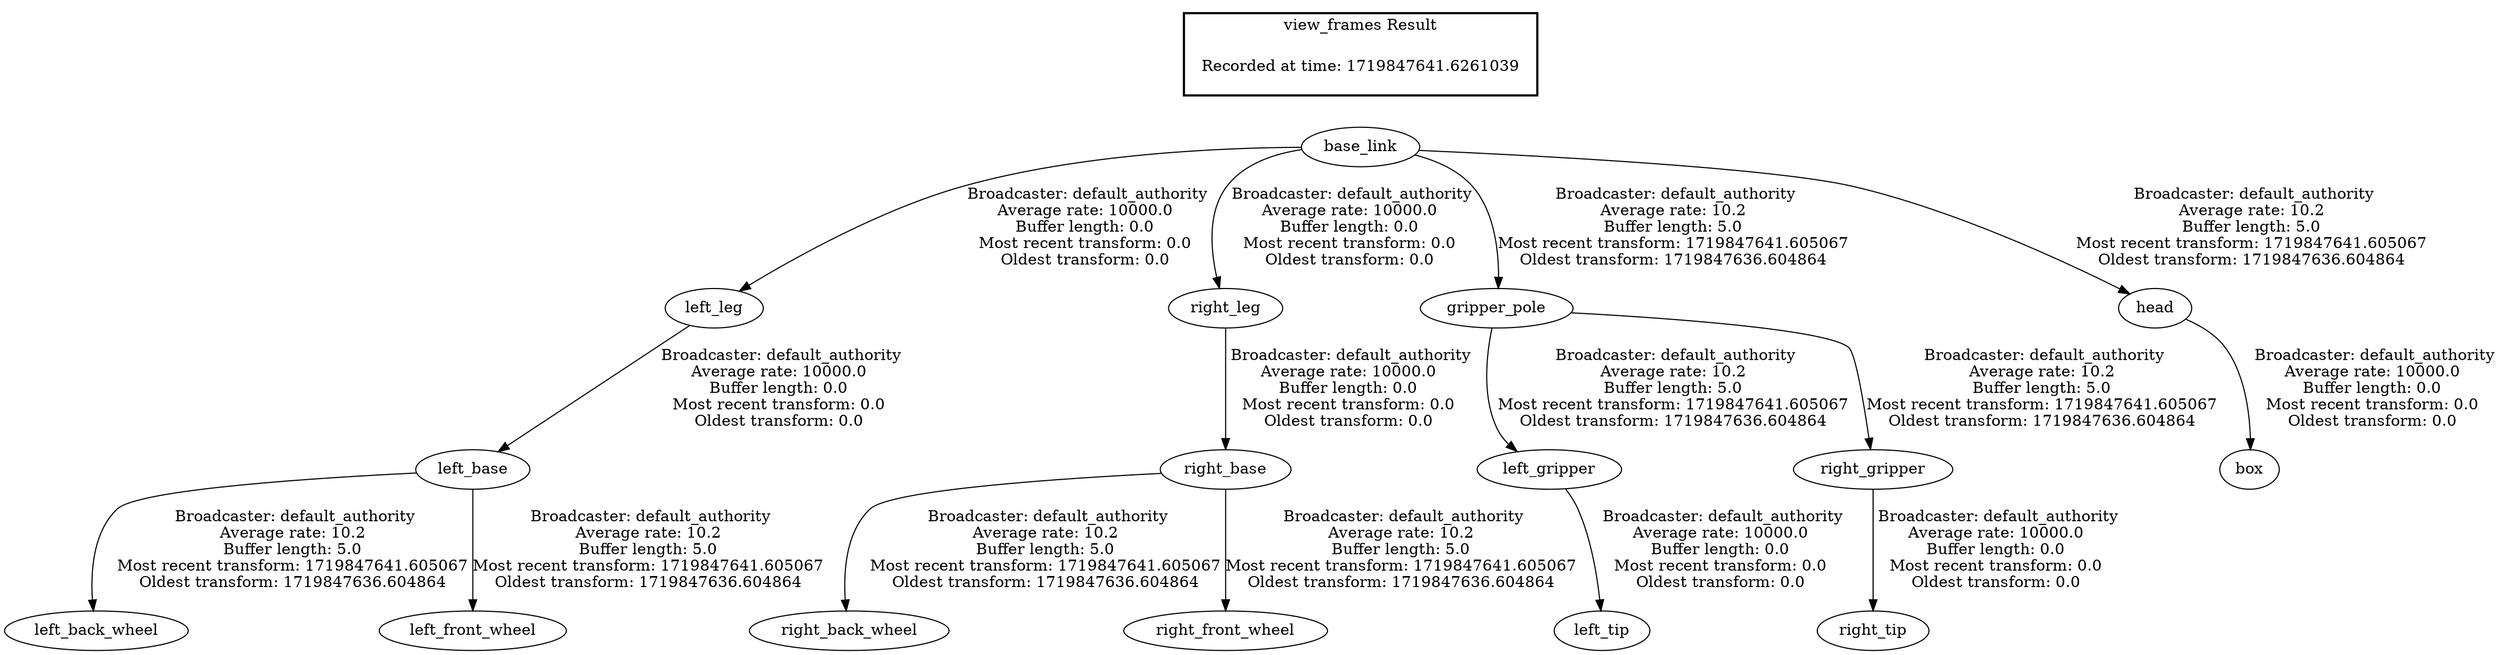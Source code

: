digraph G {
"base_link" -> "left_leg"[label=" Broadcaster: default_authority\nAverage rate: 10000.0\nBuffer length: 0.0\nMost recent transform: 0.0\nOldest transform: 0.0\n"];
"base_link" -> "right_leg"[label=" Broadcaster: default_authority\nAverage rate: 10000.0\nBuffer length: 0.0\nMost recent transform: 0.0\nOldest transform: 0.0\n"];
"left_leg" -> "left_base"[label=" Broadcaster: default_authority\nAverage rate: 10000.0\nBuffer length: 0.0\nMost recent transform: 0.0\nOldest transform: 0.0\n"];
"left_gripper" -> "left_tip"[label=" Broadcaster: default_authority\nAverage rate: 10000.0\nBuffer length: 0.0\nMost recent transform: 0.0\nOldest transform: 0.0\n"];
"gripper_pole" -> "left_gripper"[label=" Broadcaster: default_authority\nAverage rate: 10.2\nBuffer length: 5.0\nMost recent transform: 1719847641.605067\nOldest transform: 1719847636.604864\n"];
"right_leg" -> "right_base"[label=" Broadcaster: default_authority\nAverage rate: 10000.0\nBuffer length: 0.0\nMost recent transform: 0.0\nOldest transform: 0.0\n"];
"right_gripper" -> "right_tip"[label=" Broadcaster: default_authority\nAverage rate: 10000.0\nBuffer length: 0.0\nMost recent transform: 0.0\nOldest transform: 0.0\n"];
"gripper_pole" -> "right_gripper"[label=" Broadcaster: default_authority\nAverage rate: 10.2\nBuffer length: 5.0\nMost recent transform: 1719847641.605067\nOldest transform: 1719847636.604864\n"];
"head" -> "box"[label=" Broadcaster: default_authority\nAverage rate: 10000.0\nBuffer length: 0.0\nMost recent transform: 0.0\nOldest transform: 0.0\n"];
"base_link" -> "head"[label=" Broadcaster: default_authority\nAverage rate: 10.2\nBuffer length: 5.0\nMost recent transform: 1719847641.605067\nOldest transform: 1719847636.604864\n"];
"base_link" -> "gripper_pole"[label=" Broadcaster: default_authority\nAverage rate: 10.2\nBuffer length: 5.0\nMost recent transform: 1719847641.605067\nOldest transform: 1719847636.604864\n"];
"left_base" -> "left_back_wheel"[label=" Broadcaster: default_authority\nAverage rate: 10.2\nBuffer length: 5.0\nMost recent transform: 1719847641.605067\nOldest transform: 1719847636.604864\n"];
"left_base" -> "left_front_wheel"[label=" Broadcaster: default_authority\nAverage rate: 10.2\nBuffer length: 5.0\nMost recent transform: 1719847641.605067\nOldest transform: 1719847636.604864\n"];
"right_base" -> "right_back_wheel"[label=" Broadcaster: default_authority\nAverage rate: 10.2\nBuffer length: 5.0\nMost recent transform: 1719847641.605067\nOldest transform: 1719847636.604864\n"];
"right_base" -> "right_front_wheel"[label=" Broadcaster: default_authority\nAverage rate: 10.2\nBuffer length: 5.0\nMost recent transform: 1719847641.605067\nOldest transform: 1719847636.604864\n"];
edge [style=invis];
 subgraph cluster_legend { style=bold; color=black; label ="view_frames Result";
"Recorded at time: 1719847641.6261039"[ shape=plaintext ] ;
}->"base_link";
}